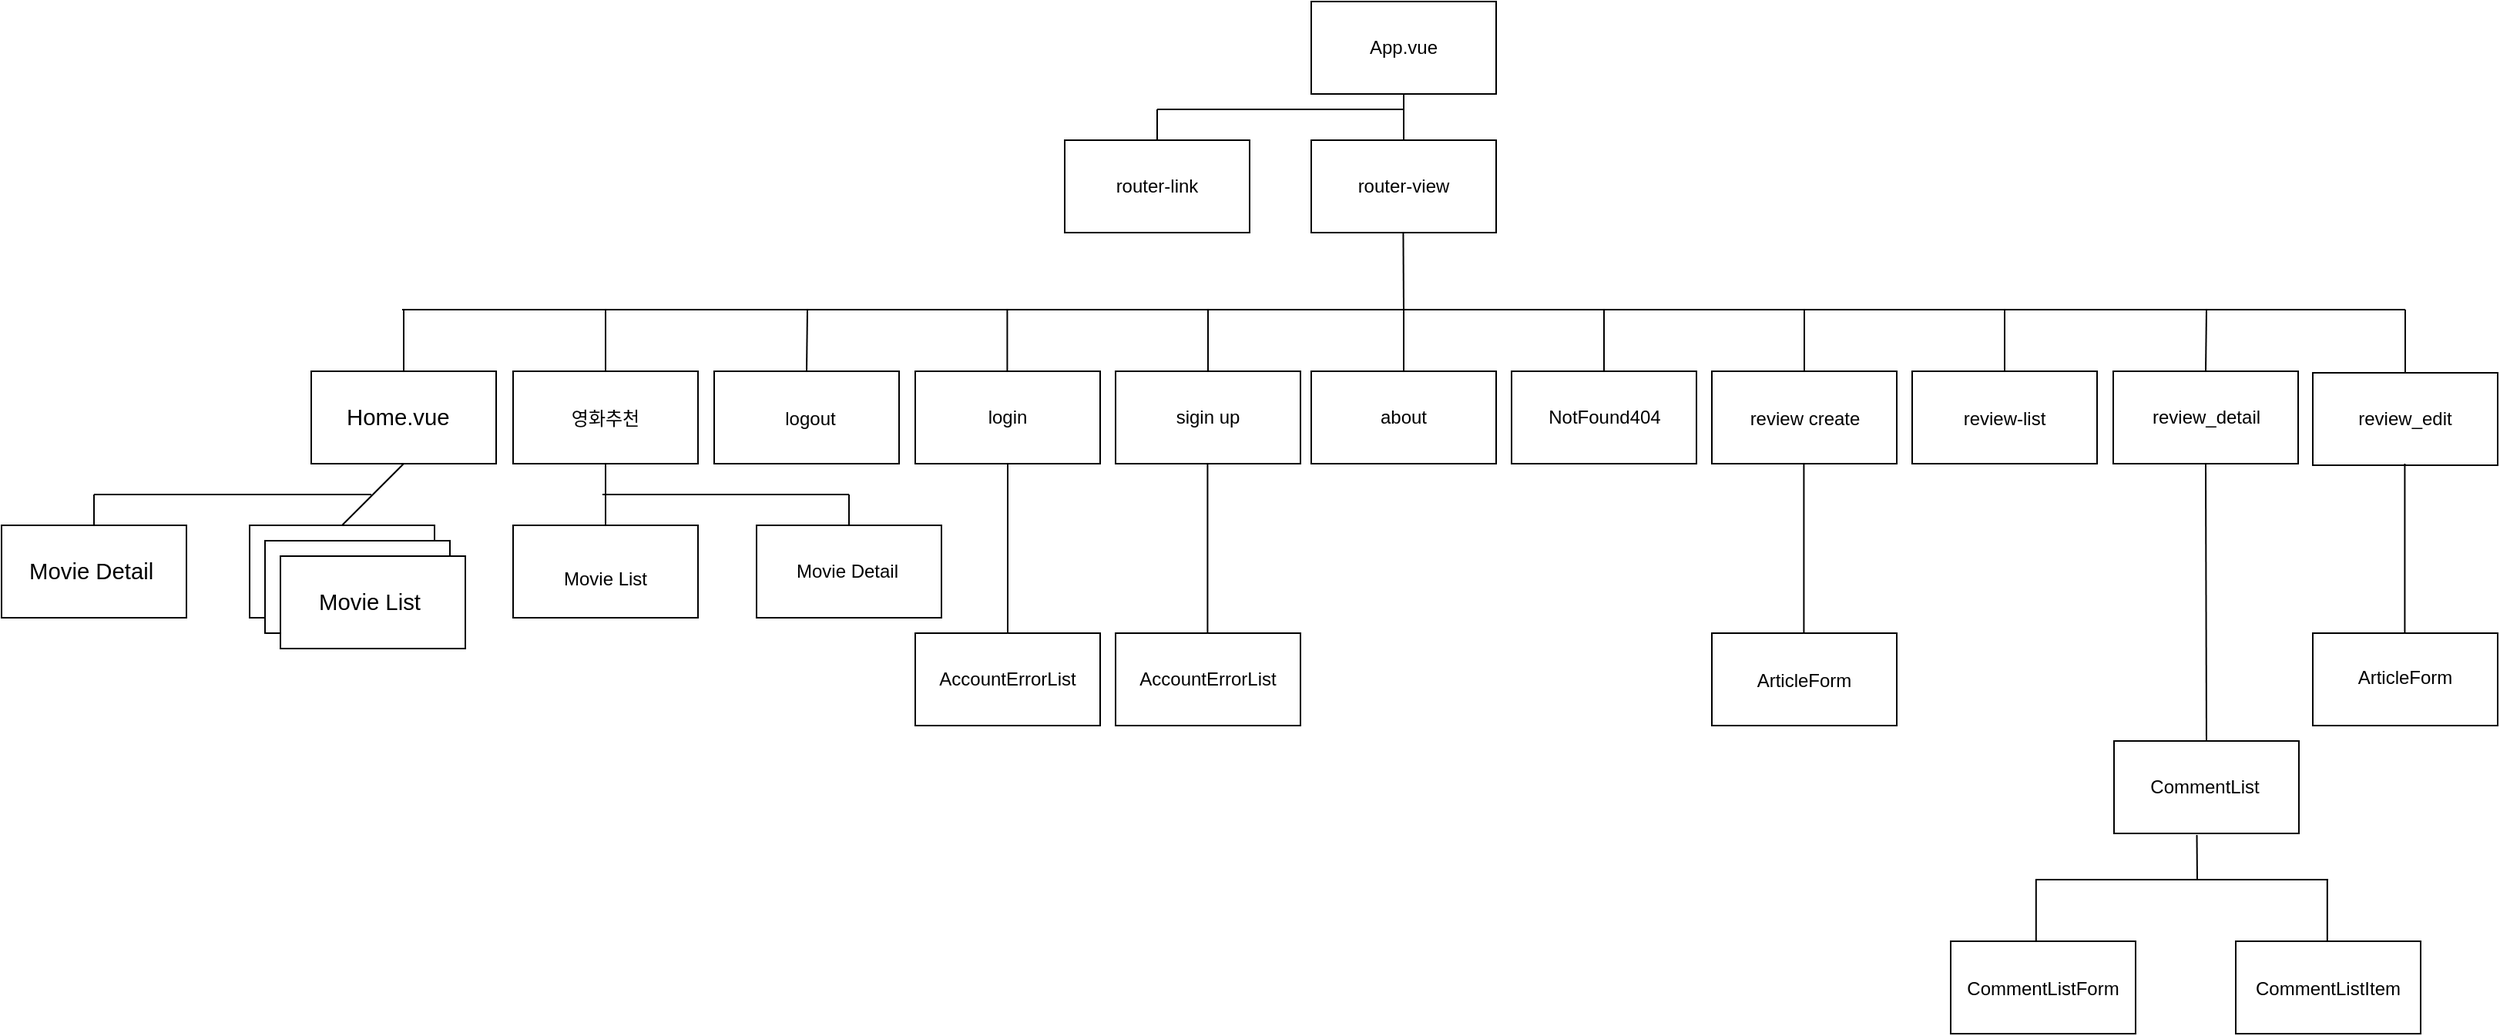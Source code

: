 <mxfile version="18.0.7" type="device"><diagram id="3Zz4XRhMFavDNhste1Yv" name="Page-1"><mxGraphModel dx="2721" dy="934" grid="1" gridSize="10" guides="1" tooltips="1" connect="1" arrows="1" fold="1" page="1" pageScale="1" pageWidth="827" pageHeight="1169" math="0" shadow="0"><root><mxCell id="0"/><mxCell id="1" parent="0"/><mxCell id="tbnTeLJwcucrmuJ0wDTi-3" value="" style="rounded=0;whiteSpace=wrap;html=1;" parent="1" vertex="1"><mxGeometry x="660" y="80" width="120" height="60" as="geometry"/></mxCell><mxCell id="tbnTeLJwcucrmuJ0wDTi-4" value="App.vue" style="text;html=1;strokeColor=none;fillColor=none;align=center;verticalAlign=middle;whiteSpace=wrap;rounded=0;" parent="1" vertex="1"><mxGeometry x="690" y="95" width="60" height="30" as="geometry"/></mxCell><mxCell id="tbnTeLJwcucrmuJ0wDTi-7" value="" style="rounded=0;whiteSpace=wrap;html=1;" parent="1" vertex="1"><mxGeometry x="660" y="170" width="120" height="60" as="geometry"/></mxCell><mxCell id="tbnTeLJwcucrmuJ0wDTi-8" value="" style="rounded=0;whiteSpace=wrap;html=1;" parent="1" vertex="1"><mxGeometry x="500" y="170" width="120" height="60" as="geometry"/></mxCell><mxCell id="tbnTeLJwcucrmuJ0wDTi-9" value="" style="endArrow=none;html=1;rounded=0;entryX=0.5;entryY=1;entryDx=0;entryDy=0;exitX=0.5;exitY=0;exitDx=0;exitDy=0;" parent="1" source="tbnTeLJwcucrmuJ0wDTi-7" target="tbnTeLJwcucrmuJ0wDTi-3" edge="1"><mxGeometry width="50" height="50" relative="1" as="geometry"><mxPoint x="720" y="160" as="sourcePoint"/><mxPoint x="760" y="340" as="targetPoint"/></mxGeometry></mxCell><mxCell id="tbnTeLJwcucrmuJ0wDTi-10" value="router-link" style="text;html=1;strokeColor=none;fillColor=none;align=center;verticalAlign=middle;whiteSpace=wrap;rounded=0;" parent="1" vertex="1"><mxGeometry x="530" y="185" width="60" height="30" as="geometry"/></mxCell><mxCell id="tbnTeLJwcucrmuJ0wDTi-11" value="router-view" style="text;html=1;strokeColor=none;fillColor=none;align=center;verticalAlign=middle;whiteSpace=wrap;rounded=0;" parent="1" vertex="1"><mxGeometry x="685" y="185" width="70" height="30" as="geometry"/></mxCell><mxCell id="tbnTeLJwcucrmuJ0wDTi-12" value="" style="endArrow=none;html=1;rounded=0;" parent="1" edge="1"><mxGeometry width="50" height="50" relative="1" as="geometry"><mxPoint x="560" y="170" as="sourcePoint"/><mxPoint x="560" y="150" as="targetPoint"/></mxGeometry></mxCell><mxCell id="tbnTeLJwcucrmuJ0wDTi-13" value="" style="endArrow=none;html=1;rounded=0;" parent="1" edge="1"><mxGeometry width="50" height="50" relative="1" as="geometry"><mxPoint x="560" y="150" as="sourcePoint"/><mxPoint x="720" y="150" as="targetPoint"/></mxGeometry></mxCell><mxCell id="tbnTeLJwcucrmuJ0wDTi-17" value="" style="rounded=0;whiteSpace=wrap;html=1;" parent="1" vertex="1"><mxGeometry x="11" y="320" width="120" height="60" as="geometry"/></mxCell><mxCell id="tbnTeLJwcucrmuJ0wDTi-18" value="" style="rounded=0;whiteSpace=wrap;html=1;" parent="1" vertex="1"><mxGeometry x="142" y="320" width="120" height="60" as="geometry"/></mxCell><mxCell id="tbnTeLJwcucrmuJ0wDTi-19" value="" style="rounded=0;whiteSpace=wrap;html=1;" parent="1" vertex="1"><mxGeometry x="272.5" y="320" width="120" height="60" as="geometry"/></mxCell><mxCell id="tbnTeLJwcucrmuJ0wDTi-20" value="" style="rounded=0;whiteSpace=wrap;html=1;" parent="1" vertex="1"><mxGeometry x="403" y="320" width="120" height="60" as="geometry"/></mxCell><mxCell id="tbnTeLJwcucrmuJ0wDTi-21" value="sigin up" style="rounded=0;whiteSpace=wrap;html=1;" parent="1" vertex="1"><mxGeometry x="533" y="320" width="120" height="60" as="geometry"/></mxCell><mxCell id="tbnTeLJwcucrmuJ0wDTi-22" value="&lt;b style=&quot;font-weight: normal&quot; id=&quot;docs-internal-guid-cfbbd122-7fff-64bb-4929-3cb74b4debe6&quot;&gt;&lt;p dir=&quot;ltr&quot; style=&quot;line-height: 1.2 ; text-align: center ; margin-top: 0pt ; margin-bottom: 0pt&quot;&gt;&lt;span style=&quot;font-size: 11pt; font-family: arial; color: rgb(0, 0, 0); background-color: transparent; font-weight: 400; font-style: normal; font-variant: normal; text-decoration: none; vertical-align: baseline;&quot;&gt;Home.vue&lt;/span&gt;&lt;/p&gt;&lt;/b&gt;&lt;br class=&quot;Apple-interchange-newline&quot;&gt;" style="text;whiteSpace=wrap;html=1;" parent="1" vertex="1"><mxGeometry x="32" y="335" width="90" height="25" as="geometry"/></mxCell><mxCell id="tbnTeLJwcucrmuJ0wDTi-25" value="login" style="text;html=1;strokeColor=none;fillColor=none;align=center;verticalAlign=middle;whiteSpace=wrap;rounded=0;" parent="1" vertex="1"><mxGeometry x="428" y="335" width="70" height="30" as="geometry"/></mxCell><mxCell id="tbnTeLJwcucrmuJ0wDTi-29" value="" style="rounded=0;whiteSpace=wrap;html=1;" parent="1" vertex="1"><mxGeometry x="-29" y="420" width="120" height="60" as="geometry"/></mxCell><mxCell id="tbnTeLJwcucrmuJ0wDTi-31" value="" style="rounded=0;whiteSpace=wrap;html=1;" parent="1" vertex="1"><mxGeometry x="-19" y="430" width="120" height="60" as="geometry"/></mxCell><mxCell id="tbnTeLJwcucrmuJ0wDTi-32" value="" style="rounded=0;whiteSpace=wrap;html=1;" parent="1" vertex="1"><mxGeometry x="-9" y="440" width="120" height="60" as="geometry"/></mxCell><mxCell id="tbnTeLJwcucrmuJ0wDTi-33" value="&lt;b style=&quot;font-weight: normal&quot; id=&quot;docs-internal-guid-cfbbd122-7fff-64bb-4929-3cb74b4debe6&quot;&gt;&lt;p dir=&quot;ltr&quot; style=&quot;line-height: 1.2 ; text-align: center ; margin-top: 0pt ; margin-bottom: 0pt&quot;&gt;&lt;font face=&quot;arial&quot;&gt;&lt;span style=&quot;font-size: 14.667px&quot;&gt;Movie List&lt;/span&gt;&lt;/font&gt;&lt;/p&gt;&lt;/b&gt;" style="text;whiteSpace=wrap;html=1;" parent="1" vertex="1"><mxGeometry x="14" y="455" width="90" height="25" as="geometry"/></mxCell><mxCell id="tbnTeLJwcucrmuJ0wDTi-34" value="" style="rounded=0;whiteSpace=wrap;html=1;" parent="1" vertex="1"><mxGeometry x="-190" y="420" width="120" height="60" as="geometry"/></mxCell><mxCell id="tbnTeLJwcucrmuJ0wDTi-35" value="&lt;b style=&quot;font-weight: normal&quot; id=&quot;docs-internal-guid-cfbbd122-7fff-64bb-4929-3cb74b4debe6&quot;&gt;&lt;p dir=&quot;ltr&quot; style=&quot;line-height: 1.2 ; text-align: center ; margin-top: 0pt ; margin-bottom: 0pt&quot;&gt;&lt;font face=&quot;arial&quot;&gt;&lt;span style=&quot;font-size: 14.667px&quot;&gt;Movie Detail&lt;/span&gt;&lt;/font&gt;&lt;/p&gt;&lt;/b&gt;" style="text;whiteSpace=wrap;html=1;" parent="1" vertex="1"><mxGeometry x="-174" y="435" width="90" height="50" as="geometry"/></mxCell><mxCell id="tbnTeLJwcucrmuJ0wDTi-36" value="" style="endArrow=none;html=1;rounded=0;exitX=0.5;exitY=0;exitDx=0;exitDy=0;entryX=0.5;entryY=1;entryDx=0;entryDy=0;" parent="1" source="tbnTeLJwcucrmuJ0wDTi-29" target="tbnTeLJwcucrmuJ0wDTi-17" edge="1"><mxGeometry width="50" height="50" relative="1" as="geometry"><mxPoint x="110" y="430" as="sourcePoint"/><mxPoint x="160" y="380" as="targetPoint"/></mxGeometry></mxCell><mxCell id="tbnTeLJwcucrmuJ0wDTi-38" value="" style="endArrow=none;html=1;rounded=0;exitX=0.5;exitY=0;exitDx=0;exitDy=0;" parent="1" source="tbnTeLJwcucrmuJ0wDTi-34" edge="1"><mxGeometry width="50" height="50" relative="1" as="geometry"><mxPoint x="41" y="430" as="sourcePoint"/><mxPoint x="-130" y="400" as="targetPoint"/></mxGeometry></mxCell><mxCell id="tbnTeLJwcucrmuJ0wDTi-45" value="" style="rounded=0;whiteSpace=wrap;html=1;" parent="1" vertex="1"><mxGeometry x="660" y="320" width="120" height="60" as="geometry"/></mxCell><mxCell id="tbnTeLJwcucrmuJ0wDTi-46" value="about" style="text;html=1;strokeColor=none;fillColor=none;align=center;verticalAlign=middle;whiteSpace=wrap;rounded=0;" parent="1" vertex="1"><mxGeometry x="685" y="335" width="70" height="30" as="geometry"/></mxCell><mxCell id="tbnTeLJwcucrmuJ0wDTi-47" value="" style="rounded=0;whiteSpace=wrap;html=1;" parent="1" vertex="1"><mxGeometry x="790" y="320" width="120" height="60" as="geometry"/></mxCell><mxCell id="tbnTeLJwcucrmuJ0wDTi-48" value="NotFound404" style="text;html=1;strokeColor=none;fillColor=none;align=center;verticalAlign=middle;whiteSpace=wrap;rounded=0;" parent="1" vertex="1"><mxGeometry x="807.5" y="335" width="85" height="30" as="geometry"/></mxCell><mxCell id="tbnTeLJwcucrmuJ0wDTi-52" value="" style="endArrow=none;html=1;rounded=0;entryX=0.5;entryY=0;entryDx=0;entryDy=0;" parent="1" target="tbnTeLJwcucrmuJ0wDTi-21" edge="1"><mxGeometry width="50" height="50" relative="1" as="geometry"><mxPoint x="593" y="280" as="sourcePoint"/><mxPoint x="450" y="380" as="targetPoint"/></mxGeometry></mxCell><mxCell id="tbnTeLJwcucrmuJ0wDTi-53" value="" style="endArrow=none;html=1;rounded=0;entryX=0.5;entryY=0;entryDx=0;entryDy=0;" parent="1" target="tbnTeLJwcucrmuJ0wDTi-45" edge="1"><mxGeometry width="50" height="50" relative="1" as="geometry"><mxPoint x="720" y="280" as="sourcePoint"/><mxPoint x="603" y="330" as="targetPoint"/></mxGeometry></mxCell><mxCell id="tbnTeLJwcucrmuJ0wDTi-54" value="" style="endArrow=none;html=1;rounded=0;entryX=0.5;entryY=0;entryDx=0;entryDy=0;" parent="1" target="tbnTeLJwcucrmuJ0wDTi-47" edge="1"><mxGeometry width="50" height="50" relative="1" as="geometry"><mxPoint x="850" y="280" as="sourcePoint"/><mxPoint x="613" y="340" as="targetPoint"/></mxGeometry></mxCell><mxCell id="tbnTeLJwcucrmuJ0wDTi-55" value="" style="endArrow=none;html=1;rounded=0;entryX=0.5;entryY=0;entryDx=0;entryDy=0;" parent="1" target="tbnTeLJwcucrmuJ0wDTi-19" edge="1"><mxGeometry width="50" height="50" relative="1" as="geometry"><mxPoint x="333" y="280" as="sourcePoint"/><mxPoint x="603" y="330" as="targetPoint"/></mxGeometry></mxCell><mxCell id="tbnTeLJwcucrmuJ0wDTi-56" value="" style="endArrow=none;html=1;rounded=0;entryX=0.5;entryY=0;entryDx=0;entryDy=0;" parent="1" target="tbnTeLJwcucrmuJ0wDTi-18" edge="1"><mxGeometry width="50" height="50" relative="1" as="geometry"><mxPoint x="202" y="280" as="sourcePoint"/><mxPoint x="342.5" y="330" as="targetPoint"/></mxGeometry></mxCell><mxCell id="tbnTeLJwcucrmuJ0wDTi-57" value="" style="endArrow=none;html=1;rounded=0;entryX=0.5;entryY=0;entryDx=0;entryDy=0;" parent="1" target="tbnTeLJwcucrmuJ0wDTi-17" edge="1"><mxGeometry width="50" height="50" relative="1" as="geometry"><mxPoint x="71" y="280" as="sourcePoint"/><mxPoint x="212" y="330" as="targetPoint"/></mxGeometry></mxCell><mxCell id="tbnTeLJwcucrmuJ0wDTi-58" value="" style="endArrow=none;html=1;rounded=0;" parent="1" edge="1"><mxGeometry width="50" height="50" relative="1" as="geometry"><mxPoint x="70" y="280" as="sourcePoint"/><mxPoint x="1370" y="280" as="targetPoint"/></mxGeometry></mxCell><mxCell id="P6GK17BH9PC3kxG43bWV-1" value="" style="endArrow=none;html=1;rounded=0;" parent="1" edge="1"><mxGeometry width="50" height="50" relative="1" as="geometry"><mxPoint x="50" y="400" as="sourcePoint"/><mxPoint x="-130" y="400" as="targetPoint"/></mxGeometry></mxCell><mxCell id="P6GK17BH9PC3kxG43bWV-4" value="logout" style="text;html=1;strokeColor=none;fillColor=none;align=center;verticalAlign=middle;whiteSpace=wrap;rounded=0;" parent="1" vertex="1"><mxGeometry x="300" y="336" width="70" height="30" as="geometry"/></mxCell><mxCell id="P6GK17BH9PC3kxG43bWV-5" value="영화추천" style="text;html=1;strokeColor=none;fillColor=none;align=center;verticalAlign=middle;whiteSpace=wrap;rounded=0;" parent="1" vertex="1"><mxGeometry x="167" y="336" width="70" height="30" as="geometry"/></mxCell><mxCell id="P6GK17BH9PC3kxG43bWV-8" value="" style="rounded=0;whiteSpace=wrap;html=1;" parent="1" vertex="1"><mxGeometry x="142" y="420" width="120" height="60" as="geometry"/></mxCell><mxCell id="P6GK17BH9PC3kxG43bWV-11" value="" style="endArrow=none;html=1;rounded=0;entryX=0.5;entryY=1;entryDx=0;entryDy=0;exitX=0.5;exitY=0;exitDx=0;exitDy=0;" parent="1" source="P6GK17BH9PC3kxG43bWV-8" target="tbnTeLJwcucrmuJ0wDTi-18" edge="1"><mxGeometry width="50" height="50" relative="1" as="geometry"><mxPoint x="430" y="430" as="sourcePoint"/><mxPoint x="480" y="380" as="targetPoint"/></mxGeometry></mxCell><mxCell id="P6GK17BH9PC3kxG43bWV-12" value="Movie List" style="text;html=1;strokeColor=none;fillColor=none;align=center;verticalAlign=middle;whiteSpace=wrap;rounded=0;" parent="1" vertex="1"><mxGeometry x="167" y="440" width="70" height="30" as="geometry"/></mxCell><mxCell id="P6GK17BH9PC3kxG43bWV-15" value="" style="rounded=0;whiteSpace=wrap;html=1;" parent="1" vertex="1"><mxGeometry x="300" y="420" width="120" height="60" as="geometry"/></mxCell><mxCell id="P6GK17BH9PC3kxG43bWV-16" value="" style="endArrow=none;html=1;rounded=0;exitX=0.5;exitY=0;exitDx=0;exitDy=0;" parent="1" source="P6GK17BH9PC3kxG43bWV-15" edge="1"><mxGeometry width="50" height="50" relative="1" as="geometry"><mxPoint x="430" y="430" as="sourcePoint"/><mxPoint x="360" y="400" as="targetPoint"/></mxGeometry></mxCell><mxCell id="P6GK17BH9PC3kxG43bWV-17" value="" style="endArrow=none;html=1;rounded=0;" parent="1" edge="1"><mxGeometry width="50" height="50" relative="1" as="geometry"><mxPoint x="360" y="400" as="sourcePoint"/><mxPoint x="200" y="400" as="targetPoint"/></mxGeometry></mxCell><mxCell id="P6GK17BH9PC3kxG43bWV-19" value="Movie Detail" style="text;html=1;strokeColor=none;fillColor=none;align=center;verticalAlign=middle;whiteSpace=wrap;rounded=0;" parent="1" vertex="1"><mxGeometry x="324" y="437.5" width="70" height="25" as="geometry"/></mxCell><mxCell id="P6GK17BH9PC3kxG43bWV-20" value="" style="rounded=0;whiteSpace=wrap;html=1;" parent="1" vertex="1"><mxGeometry x="920" y="320" width="120" height="60" as="geometry"/></mxCell><mxCell id="P6GK17BH9PC3kxG43bWV-21" value="" style="rounded=0;whiteSpace=wrap;html=1;" parent="1" vertex="1"><mxGeometry x="1050" y="320" width="120" height="60" as="geometry"/></mxCell><mxCell id="P6GK17BH9PC3kxG43bWV-22" value="" style="rounded=0;whiteSpace=wrap;html=1;" parent="1" vertex="1"><mxGeometry x="1180.5" y="320" width="120" height="60" as="geometry"/></mxCell><mxCell id="P6GK17BH9PC3kxG43bWV-23" value="review create" style="text;html=1;strokeColor=none;fillColor=none;align=center;verticalAlign=middle;whiteSpace=wrap;rounded=0;" parent="1" vertex="1"><mxGeometry x="937.5" y="336" width="85" height="30" as="geometry"/></mxCell><mxCell id="P6GK17BH9PC3kxG43bWV-24" value="" style="rounded=0;whiteSpace=wrap;html=1;" parent="1" vertex="1"><mxGeometry x="1310" y="321" width="120" height="60" as="geometry"/></mxCell><mxCell id="P6GK17BH9PC3kxG43bWV-25" value="review-list" style="text;html=1;strokeColor=none;fillColor=none;align=center;verticalAlign=middle;whiteSpace=wrap;rounded=0;" parent="1" vertex="1"><mxGeometry x="1075" y="336" width="70" height="30" as="geometry"/></mxCell><mxCell id="P6GK17BH9PC3kxG43bWV-26" value="review_detail" style="text;html=1;strokeColor=none;fillColor=none;align=center;verticalAlign=middle;whiteSpace=wrap;rounded=0;" parent="1" vertex="1"><mxGeometry x="1206" y="335" width="70" height="30" as="geometry"/></mxCell><mxCell id="P6GK17BH9PC3kxG43bWV-27" value="review_edit" style="text;html=1;strokeColor=none;fillColor=none;align=center;verticalAlign=middle;whiteSpace=wrap;rounded=0;" parent="1" vertex="1"><mxGeometry x="1335" y="336" width="70" height="30" as="geometry"/></mxCell><mxCell id="P6GK17BH9PC3kxG43bWV-28" value="" style="endArrow=none;html=1;rounded=0;entryX=0.5;entryY=0;entryDx=0;entryDy=0;" parent="1" target="P6GK17BH9PC3kxG43bWV-20" edge="1"><mxGeometry width="50" height="50" relative="1" as="geometry"><mxPoint x="980" y="280" as="sourcePoint"/><mxPoint x="650" y="320" as="targetPoint"/></mxGeometry></mxCell><mxCell id="P6GK17BH9PC3kxG43bWV-29" value="" style="endArrow=none;html=1;rounded=0;entryX=0.5;entryY=0;entryDx=0;entryDy=0;" parent="1" target="P6GK17BH9PC3kxG43bWV-21" edge="1"><mxGeometry width="50" height="50" relative="1" as="geometry"><mxPoint x="1110" y="280" as="sourcePoint"/><mxPoint x="990" y="330.0" as="targetPoint"/></mxGeometry></mxCell><mxCell id="P6GK17BH9PC3kxG43bWV-30" value="" style="endArrow=none;html=1;rounded=0;entryX=0.5;entryY=0;entryDx=0;entryDy=0;" parent="1" target="P6GK17BH9PC3kxG43bWV-22" edge="1"><mxGeometry width="50" height="50" relative="1" as="geometry"><mxPoint x="1241" y="280" as="sourcePoint"/><mxPoint x="1120" y="330.0" as="targetPoint"/></mxGeometry></mxCell><mxCell id="P6GK17BH9PC3kxG43bWV-31" value="" style="endArrow=none;html=1;rounded=0;entryX=0.5;entryY=0;entryDx=0;entryDy=0;" parent="1" target="P6GK17BH9PC3kxG43bWV-24" edge="1"><mxGeometry width="50" height="50" relative="1" as="geometry"><mxPoint x="1370" y="280" as="sourcePoint"/><mxPoint x="1250.5" y="330.0" as="targetPoint"/></mxGeometry></mxCell><mxCell id="P6GK17BH9PC3kxG43bWV-34" value="" style="endArrow=none;html=1;rounded=0;entryX=0.5;entryY=1;entryDx=0;entryDy=0;" parent="1" target="tbnTeLJwcucrmuJ0wDTi-20" edge="1"><mxGeometry width="50" height="50" relative="1" as="geometry"><mxPoint x="463" y="490" as="sourcePoint"/><mxPoint x="810" y="350" as="targetPoint"/></mxGeometry></mxCell><mxCell id="P6GK17BH9PC3kxG43bWV-35" value="" style="endArrow=none;html=1;rounded=0;entryX=0.5;entryY=1;entryDx=0;entryDy=0;" parent="1" edge="1"><mxGeometry width="50" height="50" relative="1" as="geometry"><mxPoint x="592.71" y="490" as="sourcePoint"/><mxPoint x="592.71" y="380" as="targetPoint"/></mxGeometry></mxCell><mxCell id="P6GK17BH9PC3kxG43bWV-36" value="" style="rounded=0;whiteSpace=wrap;html=1;" parent="1" vertex="1"><mxGeometry x="403" y="490" width="120" height="60" as="geometry"/></mxCell><mxCell id="P6GK17BH9PC3kxG43bWV-37" value="" style="rounded=0;whiteSpace=wrap;html=1;" parent="1" vertex="1"><mxGeometry x="533" y="490" width="120" height="60" as="geometry"/></mxCell><mxCell id="P6GK17BH9PC3kxG43bWV-38" value="AccountErrorList" style="text;html=1;strokeColor=none;fillColor=none;align=center;verticalAlign=middle;whiteSpace=wrap;rounded=0;" parent="1" vertex="1"><mxGeometry x="428" y="505" width="70" height="30" as="geometry"/></mxCell><mxCell id="P6GK17BH9PC3kxG43bWV-39" value="AccountErrorList" style="text;html=1;strokeColor=none;fillColor=none;align=center;verticalAlign=middle;whiteSpace=wrap;rounded=0;" parent="1" vertex="1"><mxGeometry x="558" y="505" width="70" height="30" as="geometry"/></mxCell><mxCell id="P6GK17BH9PC3kxG43bWV-40" value="" style="endArrow=none;html=1;rounded=0;entryX=0.5;entryY=1;entryDx=0;entryDy=0;" parent="1" edge="1"><mxGeometry width="50" height="50" relative="1" as="geometry"><mxPoint x="979.71" y="490" as="sourcePoint"/><mxPoint x="979.71" y="380" as="targetPoint"/></mxGeometry></mxCell><mxCell id="P6GK17BH9PC3kxG43bWV-41" value="" style="rounded=0;whiteSpace=wrap;html=1;" parent="1" vertex="1"><mxGeometry x="920" y="490" width="120" height="60" as="geometry"/></mxCell><mxCell id="P6GK17BH9PC3kxG43bWV-42" value="" style="endArrow=none;html=1;rounded=0;entryX=0.5;entryY=1;entryDx=0;entryDy=0;" parent="1" edge="1"><mxGeometry width="50" height="50" relative="1" as="geometry"><mxPoint x="1369.71" y="490" as="sourcePoint"/><mxPoint x="1369.71" y="380" as="targetPoint"/></mxGeometry></mxCell><mxCell id="P6GK17BH9PC3kxG43bWV-43" value="" style="rounded=0;whiteSpace=wrap;html=1;" parent="1" vertex="1"><mxGeometry x="1310" y="490" width="120" height="60" as="geometry"/></mxCell><mxCell id="P6GK17BH9PC3kxG43bWV-44" value="ArticleForm" style="text;html=1;strokeColor=none;fillColor=none;align=center;verticalAlign=middle;whiteSpace=wrap;rounded=0;" parent="1" vertex="1"><mxGeometry x="945" y="506" width="70" height="30" as="geometry"/></mxCell><mxCell id="P6GK17BH9PC3kxG43bWV-46" value="ArticleForm" style="text;html=1;strokeColor=none;fillColor=none;align=center;verticalAlign=middle;whiteSpace=wrap;rounded=0;" parent="1" vertex="1"><mxGeometry x="1335" y="504" width="70" height="30" as="geometry"/></mxCell><mxCell id="P6GK17BH9PC3kxG43bWV-47" value="" style="endArrow=none;html=1;rounded=0;entryX=0.5;entryY=1;entryDx=0;entryDy=0;" parent="1" target="P6GK17BH9PC3kxG43bWV-22" edge="1"><mxGeometry width="50" height="50" relative="1" as="geometry"><mxPoint x="1241" y="560" as="sourcePoint"/><mxPoint x="910" y="470" as="targetPoint"/></mxGeometry></mxCell><mxCell id="P6GK17BH9PC3kxG43bWV-48" value="" style="endArrow=none;html=1;rounded=0;" parent="1" edge="1"><mxGeometry width="50" height="50" relative="1" as="geometry"><mxPoint x="1130" y="650" as="sourcePoint"/><mxPoint x="1320" y="650.0" as="targetPoint"/></mxGeometry></mxCell><mxCell id="P6GK17BH9PC3kxG43bWV-49" value="" style="endArrow=none;html=1;rounded=0;" parent="1" edge="1"><mxGeometry width="50" height="50" relative="1" as="geometry"><mxPoint x="1130.41" y="690" as="sourcePoint"/><mxPoint x="1130.41" y="650" as="targetPoint"/></mxGeometry></mxCell><mxCell id="P6GK17BH9PC3kxG43bWV-50" value="" style="endArrow=none;html=1;rounded=0;" parent="1" edge="1"><mxGeometry width="50" height="50" relative="1" as="geometry"><mxPoint x="1319.41" y="650" as="sourcePoint"/><mxPoint x="1319.41" y="690" as="targetPoint"/></mxGeometry></mxCell><mxCell id="P6GK17BH9PC3kxG43bWV-51" value="" style="rounded=0;whiteSpace=wrap;html=1;" parent="1" vertex="1"><mxGeometry x="1075" y="690" width="120" height="60" as="geometry"/></mxCell><mxCell id="P6GK17BH9PC3kxG43bWV-52" value="CommentListForm" style="text;html=1;strokeColor=none;fillColor=none;align=center;verticalAlign=middle;whiteSpace=wrap;rounded=0;" parent="1" vertex="1"><mxGeometry x="1100" y="706" width="70" height="30" as="geometry"/></mxCell><mxCell id="P6GK17BH9PC3kxG43bWV-53" value="" style="rounded=0;whiteSpace=wrap;html=1;" parent="1" vertex="1"><mxGeometry x="1181" y="560" width="120" height="60" as="geometry"/></mxCell><mxCell id="P6GK17BH9PC3kxG43bWV-54" value="CommentList" style="text;html=1;strokeColor=none;fillColor=none;align=center;verticalAlign=middle;whiteSpace=wrap;rounded=0;" parent="1" vertex="1"><mxGeometry x="1205" y="575" width="70" height="30" as="geometry"/></mxCell><mxCell id="P6GK17BH9PC3kxG43bWV-55" value="" style="rounded=0;whiteSpace=wrap;html=1;" parent="1" vertex="1"><mxGeometry x="1260" y="690" width="120" height="60" as="geometry"/></mxCell><mxCell id="P6GK17BH9PC3kxG43bWV-56" value="CommentListItem" style="text;html=1;strokeColor=none;fillColor=none;align=center;verticalAlign=middle;whiteSpace=wrap;rounded=0;" parent="1" vertex="1"><mxGeometry x="1285" y="706" width="70" height="30" as="geometry"/></mxCell><mxCell id="P6GK17BH9PC3kxG43bWV-59" value="" style="endArrow=none;html=1;rounded=0;entryX=0.5;entryY=0;entryDx=0;entryDy=0;" parent="1" edge="1"><mxGeometry width="50" height="50" relative="1" as="geometry"><mxPoint x="462.71" y="280.0" as="sourcePoint"/><mxPoint x="462.71" y="320.0" as="targetPoint"/></mxGeometry></mxCell><mxCell id="P6GK17BH9PC3kxG43bWV-60" value="" style="endArrow=none;html=1;rounded=0;" parent="1" edge="1"><mxGeometry width="50" height="50" relative="1" as="geometry"><mxPoint x="719.71" y="230.0" as="sourcePoint"/><mxPoint x="720" y="280" as="targetPoint"/></mxGeometry></mxCell><mxCell id="oZPh0GIxcpcP-ok1i07A-1" value="" style="endArrow=none;html=1;rounded=0;exitX=0.448;exitY=1.016;exitDx=0;exitDy=0;exitPerimeter=0;" edge="1" parent="1" source="P6GK17BH9PC3kxG43bWV-53"><mxGeometry width="50" height="50" relative="1" as="geometry"><mxPoint x="1329.41" y="660" as="sourcePoint"/><mxPoint x="1235" y="650" as="targetPoint"/></mxGeometry></mxCell></root></mxGraphModel></diagram></mxfile>